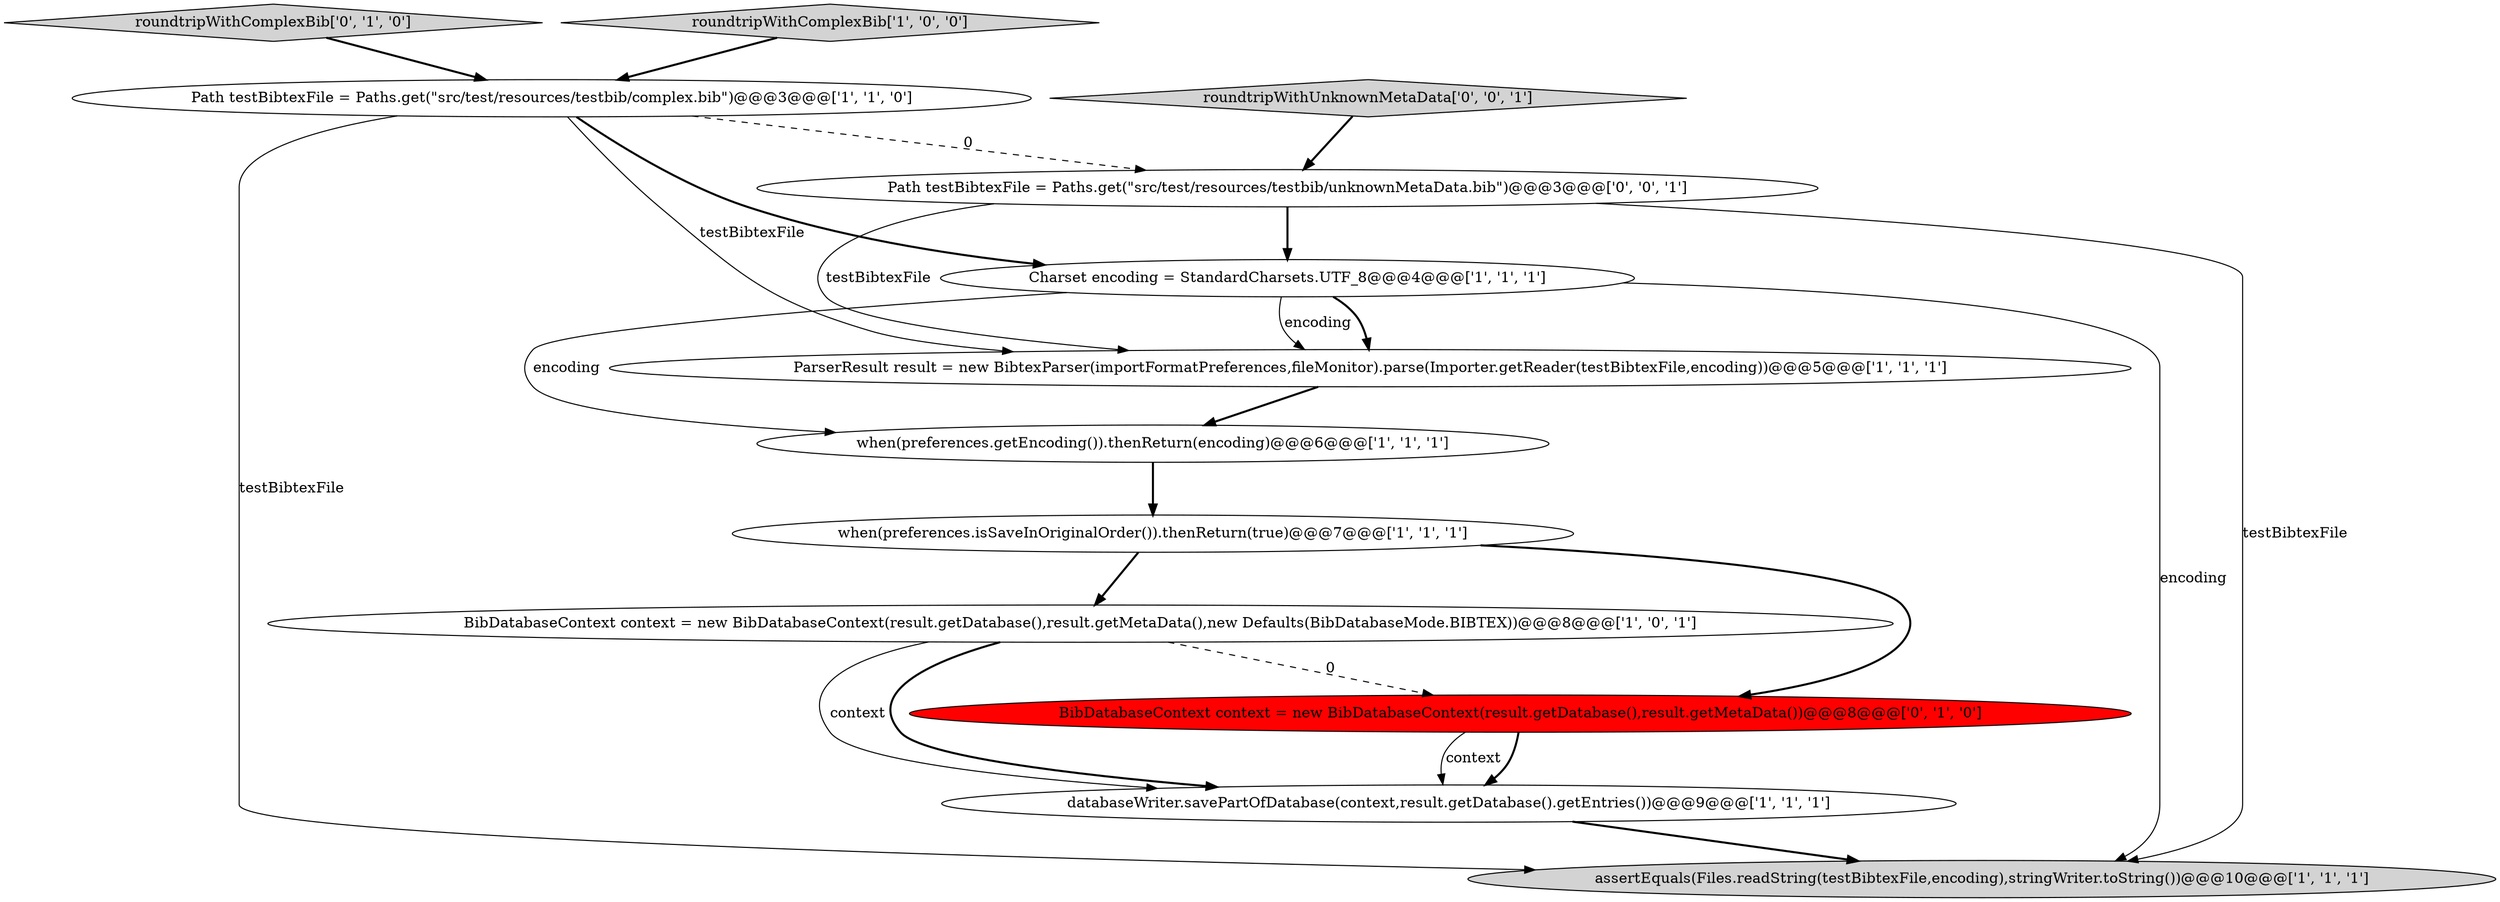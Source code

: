 digraph {
9 [style = filled, label = "roundtripWithComplexBib['0', '1', '0']", fillcolor = lightgray, shape = diamond image = "AAA0AAABBB2BBB"];
7 [style = filled, label = "ParserResult result = new BibtexParser(importFormatPreferences,fileMonitor).parse(Importer.getReader(testBibtexFile,encoding))@@@5@@@['1', '1', '1']", fillcolor = white, shape = ellipse image = "AAA0AAABBB1BBB"];
8 [style = filled, label = "roundtripWithComplexBib['1', '0', '0']", fillcolor = lightgray, shape = diamond image = "AAA0AAABBB1BBB"];
5 [style = filled, label = "Path testBibtexFile = Paths.get(\"src/test/resources/testbib/complex.bib\")@@@3@@@['1', '1', '0']", fillcolor = white, shape = ellipse image = "AAA0AAABBB1BBB"];
2 [style = filled, label = "BibDatabaseContext context = new BibDatabaseContext(result.getDatabase(),result.getMetaData(),new Defaults(BibDatabaseMode.BIBTEX))@@@8@@@['1', '0', '1']", fillcolor = white, shape = ellipse image = "AAA0AAABBB1BBB"];
10 [style = filled, label = "BibDatabaseContext context = new BibDatabaseContext(result.getDatabase(),result.getMetaData())@@@8@@@['0', '1', '0']", fillcolor = red, shape = ellipse image = "AAA1AAABBB2BBB"];
1 [style = filled, label = "Charset encoding = StandardCharsets.UTF_8@@@4@@@['1', '1', '1']", fillcolor = white, shape = ellipse image = "AAA0AAABBB1BBB"];
12 [style = filled, label = "Path testBibtexFile = Paths.get(\"src/test/resources/testbib/unknownMetaData.bib\")@@@3@@@['0', '0', '1']", fillcolor = white, shape = ellipse image = "AAA0AAABBB3BBB"];
6 [style = filled, label = "assertEquals(Files.readString(testBibtexFile,encoding),stringWriter.toString())@@@10@@@['1', '1', '1']", fillcolor = lightgray, shape = ellipse image = "AAA0AAABBB1BBB"];
0 [style = filled, label = "when(preferences.getEncoding()).thenReturn(encoding)@@@6@@@['1', '1', '1']", fillcolor = white, shape = ellipse image = "AAA0AAABBB1BBB"];
3 [style = filled, label = "databaseWriter.savePartOfDatabase(context,result.getDatabase().getEntries())@@@9@@@['1', '1', '1']", fillcolor = white, shape = ellipse image = "AAA0AAABBB1BBB"];
4 [style = filled, label = "when(preferences.isSaveInOriginalOrder()).thenReturn(true)@@@7@@@['1', '1', '1']", fillcolor = white, shape = ellipse image = "AAA0AAABBB1BBB"];
11 [style = filled, label = "roundtripWithUnknownMetaData['0', '0', '1']", fillcolor = lightgray, shape = diamond image = "AAA0AAABBB3BBB"];
4->10 [style = bold, label=""];
5->12 [style = dashed, label="0"];
2->3 [style = bold, label=""];
3->6 [style = bold, label=""];
10->3 [style = bold, label=""];
7->0 [style = bold, label=""];
11->12 [style = bold, label=""];
12->7 [style = solid, label="testBibtexFile"];
4->2 [style = bold, label=""];
12->1 [style = bold, label=""];
1->7 [style = bold, label=""];
2->10 [style = dashed, label="0"];
5->1 [style = bold, label=""];
12->6 [style = solid, label="testBibtexFile"];
5->6 [style = solid, label="testBibtexFile"];
8->5 [style = bold, label=""];
0->4 [style = bold, label=""];
5->7 [style = solid, label="testBibtexFile"];
2->3 [style = solid, label="context"];
1->6 [style = solid, label="encoding"];
9->5 [style = bold, label=""];
1->0 [style = solid, label="encoding"];
1->7 [style = solid, label="encoding"];
10->3 [style = solid, label="context"];
}
